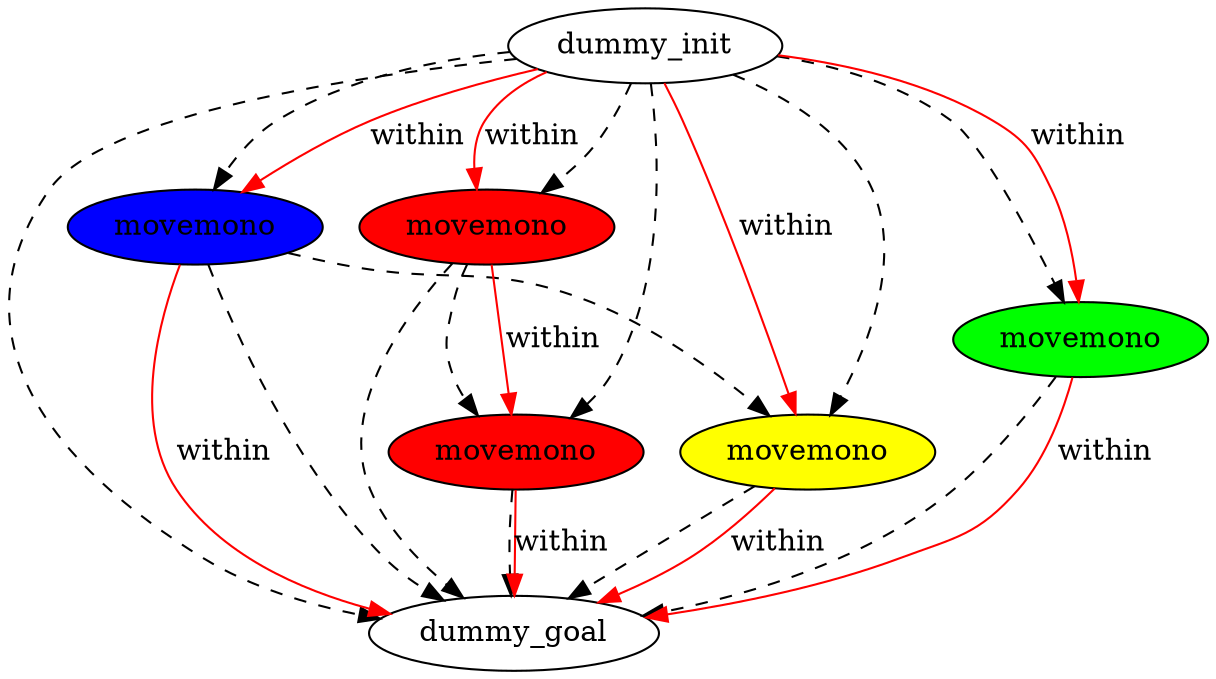 digraph {
	"83ef32b2-88d3-b1bd-ee9e-9007ad80b073" [label=dummy_init fillcolor=white style=filled]
	"10d3ad82-2659-3c2e-41d0-165b28e3dd58" [label=dummy_goal fillcolor=white style=filled]
	"78b9777c-fe56-0522-f05e-8ce5b8546269" [label=movemono fillcolor=blue style=filled]
	"42f11510-3e11-8427-1a3c-a10f97caa8b8" [label=movemono fillcolor=red style=filled]
	"d6acd19a-8e77-5935-ed0f-73bee5a232ce" [label=movemono fillcolor=red style=filled]
	"fd899b76-d926-ef3c-f308-5b64fe0a49cf" [label=movemono fillcolor=yellow style=filled]
	"0c665aa6-9fdc-0be4-2de0-f7c43e21aefd" [label=movemono fillcolor=green style=filled]
	"78b9777c-fe56-0522-f05e-8ce5b8546269" -> "fd899b76-d926-ef3c-f308-5b64fe0a49cf" [color=black style=dashed]
	"83ef32b2-88d3-b1bd-ee9e-9007ad80b073" -> "10d3ad82-2659-3c2e-41d0-165b28e3dd58" [color=black style=dashed]
	"42f11510-3e11-8427-1a3c-a10f97caa8b8" -> "10d3ad82-2659-3c2e-41d0-165b28e3dd58" [color=black style=dashed]
	"0c665aa6-9fdc-0be4-2de0-f7c43e21aefd" -> "10d3ad82-2659-3c2e-41d0-165b28e3dd58" [color=black style=dashed]
	"83ef32b2-88d3-b1bd-ee9e-9007ad80b073" -> "42f11510-3e11-8427-1a3c-a10f97caa8b8" [color=black style=dashed]
	"83ef32b2-88d3-b1bd-ee9e-9007ad80b073" -> "0c665aa6-9fdc-0be4-2de0-f7c43e21aefd" [color=black style=dashed]
	"fd899b76-d926-ef3c-f308-5b64fe0a49cf" -> "10d3ad82-2659-3c2e-41d0-165b28e3dd58" [color=black style=dashed]
	"83ef32b2-88d3-b1bd-ee9e-9007ad80b073" -> "78b9777c-fe56-0522-f05e-8ce5b8546269" [color=black style=dashed]
	"d6acd19a-8e77-5935-ed0f-73bee5a232ce" -> "10d3ad82-2659-3c2e-41d0-165b28e3dd58" [color=black style=dashed]
	"83ef32b2-88d3-b1bd-ee9e-9007ad80b073" -> "d6acd19a-8e77-5935-ed0f-73bee5a232ce" [color=black style=dashed]
	"d6acd19a-8e77-5935-ed0f-73bee5a232ce" -> "42f11510-3e11-8427-1a3c-a10f97caa8b8" [color=black style=dashed]
	"78b9777c-fe56-0522-f05e-8ce5b8546269" -> "10d3ad82-2659-3c2e-41d0-165b28e3dd58" [color=black style=dashed]
	"83ef32b2-88d3-b1bd-ee9e-9007ad80b073" -> "fd899b76-d926-ef3c-f308-5b64fe0a49cf" [color=black style=dashed]
	"83ef32b2-88d3-b1bd-ee9e-9007ad80b073" -> "fd899b76-d926-ef3c-f308-5b64fe0a49cf" [label=within color=red]
	"0c665aa6-9fdc-0be4-2de0-f7c43e21aefd" -> "10d3ad82-2659-3c2e-41d0-165b28e3dd58" [label=within color=red]
	"fd899b76-d926-ef3c-f308-5b64fe0a49cf" -> "10d3ad82-2659-3c2e-41d0-165b28e3dd58" [label=within color=red]
	"83ef32b2-88d3-b1bd-ee9e-9007ad80b073" -> "78b9777c-fe56-0522-f05e-8ce5b8546269" [label=within color=red]
	"83ef32b2-88d3-b1bd-ee9e-9007ad80b073" -> "0c665aa6-9fdc-0be4-2de0-f7c43e21aefd" [label=within color=red]
	"78b9777c-fe56-0522-f05e-8ce5b8546269" -> "10d3ad82-2659-3c2e-41d0-165b28e3dd58" [label=within color=red]
	"d6acd19a-8e77-5935-ed0f-73bee5a232ce" -> "42f11510-3e11-8427-1a3c-a10f97caa8b8" [label=within color=red]
	"83ef32b2-88d3-b1bd-ee9e-9007ad80b073" -> "d6acd19a-8e77-5935-ed0f-73bee5a232ce" [label=within color=red]
	"42f11510-3e11-8427-1a3c-a10f97caa8b8" -> "10d3ad82-2659-3c2e-41d0-165b28e3dd58" [label=within color=red]
}
